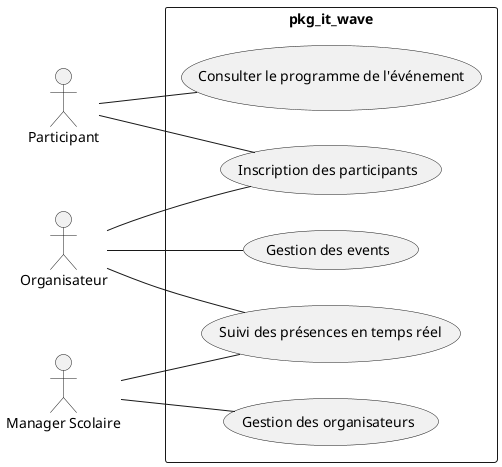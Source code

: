 @startuml

left to right direction

actor "Participant" as Participant
actor "Organisateur" as Organisateur
actor "Manager Scolaire" as Manager
rectangle pkg_it_wave {
  usecase "Inscription des participants" as uc1
  usecase "Consulter le programme de l'événement" as uc3
  usecase "Suivi des présences en temps réel" as uc4
  usecase "Gestion des events" as uc5
  usecase "Gestion des organisateurs" as uc6

}
' Participant use cases

Participant -- uc1
Participant -- uc3

' Organisateur use cases
Organisateur -- uc1
Organisateur -- uc4
Organisateur -- uc5


' Manager Scolaire use cases
Manager -- uc4
Manager -- uc6



@enduml